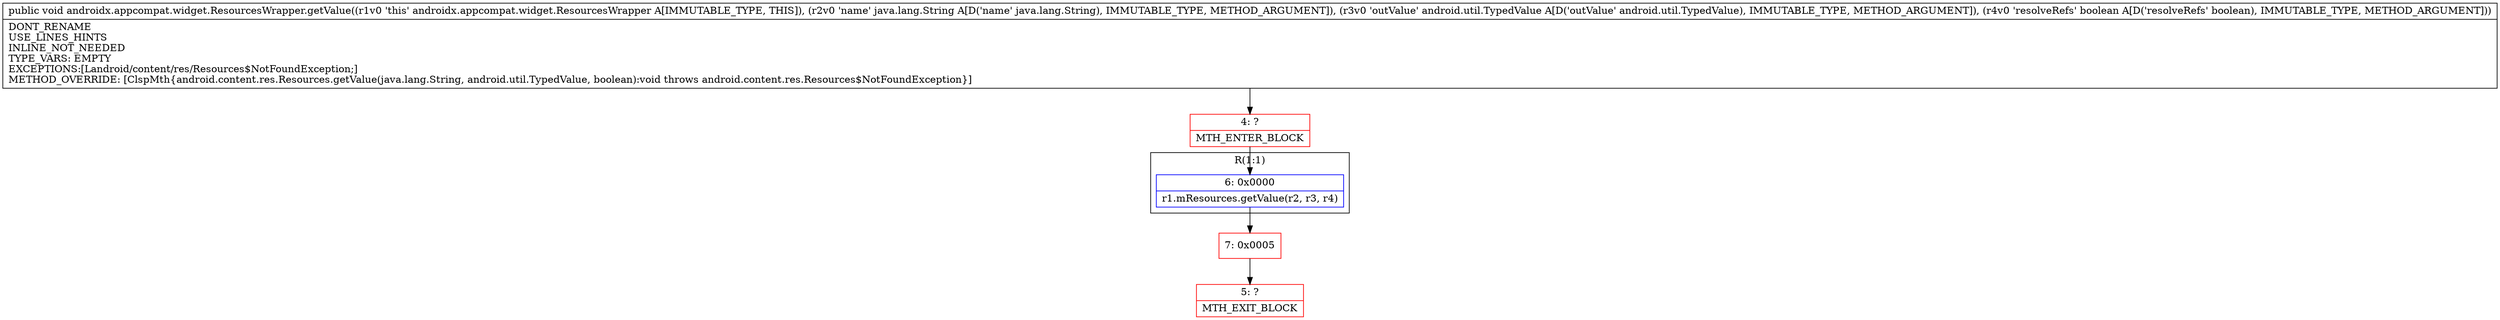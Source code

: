 digraph "CFG forandroidx.appcompat.widget.ResourcesWrapper.getValue(Ljava\/lang\/String;Landroid\/util\/TypedValue;Z)V" {
subgraph cluster_Region_20855489 {
label = "R(1:1)";
node [shape=record,color=blue];
Node_6 [shape=record,label="{6\:\ 0x0000|r1.mResources.getValue(r2, r3, r4)\l}"];
}
Node_4 [shape=record,color=red,label="{4\:\ ?|MTH_ENTER_BLOCK\l}"];
Node_7 [shape=record,color=red,label="{7\:\ 0x0005}"];
Node_5 [shape=record,color=red,label="{5\:\ ?|MTH_EXIT_BLOCK\l}"];
MethodNode[shape=record,label="{public void androidx.appcompat.widget.ResourcesWrapper.getValue((r1v0 'this' androidx.appcompat.widget.ResourcesWrapper A[IMMUTABLE_TYPE, THIS]), (r2v0 'name' java.lang.String A[D('name' java.lang.String), IMMUTABLE_TYPE, METHOD_ARGUMENT]), (r3v0 'outValue' android.util.TypedValue A[D('outValue' android.util.TypedValue), IMMUTABLE_TYPE, METHOD_ARGUMENT]), (r4v0 'resolveRefs' boolean A[D('resolveRefs' boolean), IMMUTABLE_TYPE, METHOD_ARGUMENT]))  | DONT_RENAME\lUSE_LINES_HINTS\lINLINE_NOT_NEEDED\lTYPE_VARS: EMPTY\lEXCEPTIONS:[Landroid\/content\/res\/Resources$NotFoundException;]\lMETHOD_OVERRIDE: [ClspMth\{android.content.res.Resources.getValue(java.lang.String, android.util.TypedValue, boolean):void throws android.content.res.Resources$NotFoundException\}]\l}"];
MethodNode -> Node_4;Node_6 -> Node_7;
Node_4 -> Node_6;
Node_7 -> Node_5;
}

